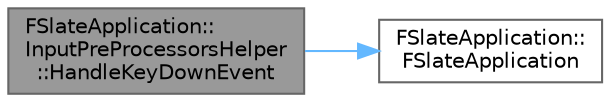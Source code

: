 digraph "FSlateApplication::InputPreProcessorsHelper::HandleKeyDownEvent"
{
 // INTERACTIVE_SVG=YES
 // LATEX_PDF_SIZE
  bgcolor="transparent";
  edge [fontname=Helvetica,fontsize=10,labelfontname=Helvetica,labelfontsize=10];
  node [fontname=Helvetica,fontsize=10,shape=box,height=0.2,width=0.4];
  rankdir="LR";
  Node1 [id="Node000001",label="FSlateApplication::\lInputPreProcessorsHelper\l::HandleKeyDownEvent",height=0.2,width=0.4,color="gray40", fillcolor="grey60", style="filled", fontcolor="black",tooltip=" "];
  Node1 -> Node2 [id="edge1_Node000001_Node000002",color="steelblue1",style="solid",tooltip=" "];
  Node2 [id="Node000002",label="FSlateApplication::\lFSlateApplication",height=0.2,width=0.4,color="grey40", fillcolor="white", style="filled",URL="$dc/df2/classFSlateApplication.html#a48184993c71d99fcba758fc94b64888d",tooltip=" "];
}
